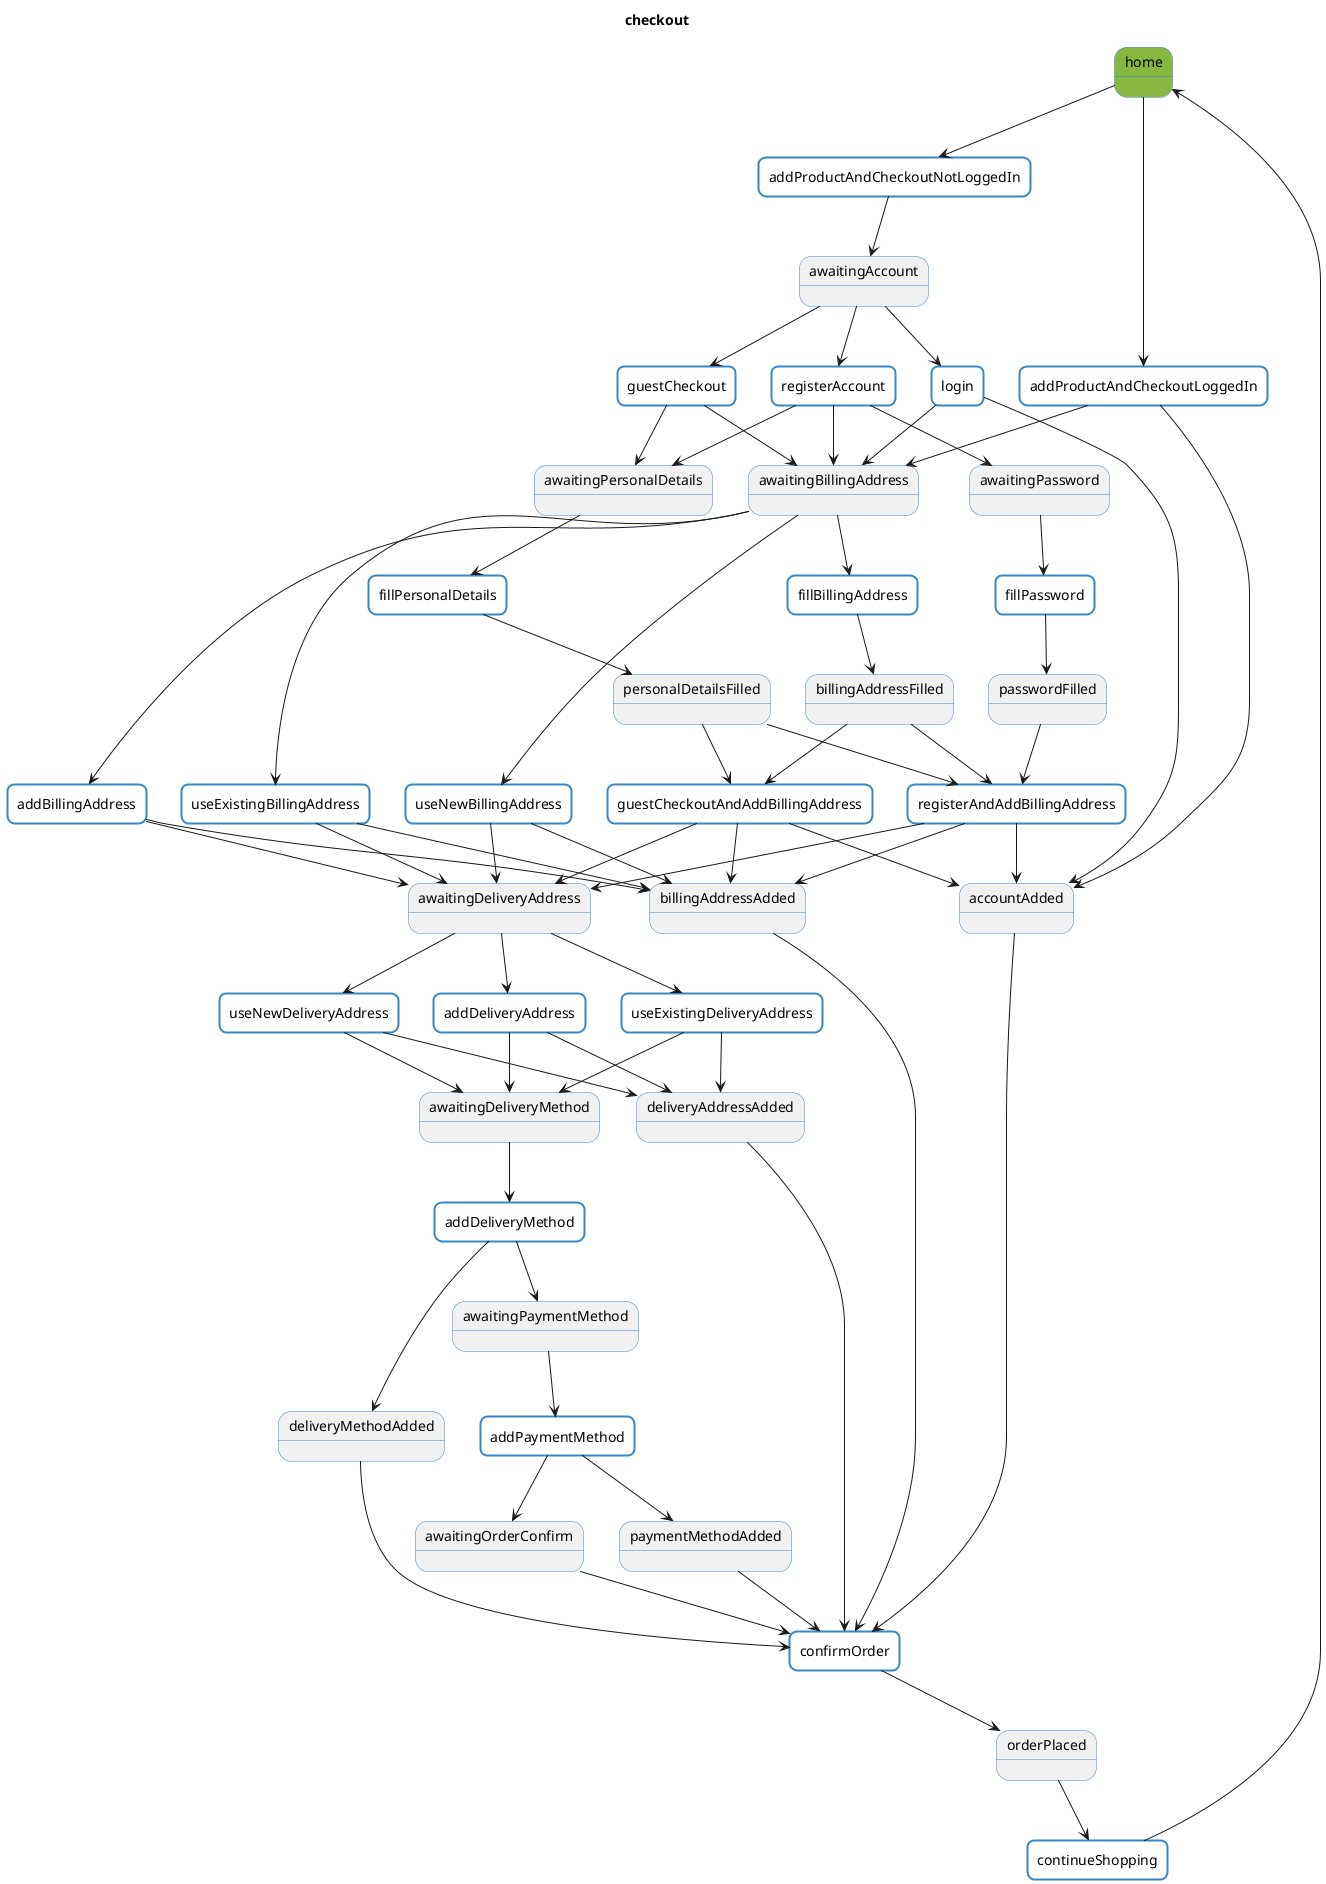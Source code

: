 @startuml
allow_mixing
title checkout
skinparam titleBorderRoundCorner 15
skinparam titleBorderThickness 2
skinparam state {
    BackgroundColor<<initial>> #87b741
    BackgroundColor<<marked>> #3887C6
    BorderColor #3887C6
    BorderColor<<marked>> Black
    FontColor<<marked>> White
}
skinparam agent {
    BackgroundColor #ffffff
    BorderColor #3887C6
}
state "home" <<initial>>
state "awaitingPersonalDetails"
state "awaitingPassword"
state "personalDetailsFilled"
state "passwordFilled"
state "billingAddressFilled"
state "awaitingAccount"
state "awaitingBillingAddress"
state "awaitingDeliveryAddress"
state "awaitingDeliveryMethod"
state "awaitingPaymentMethod"
state "awaitingOrderConfirm"
state "accountAdded"
state "billingAddressAdded"
state "deliveryAddressAdded"
state "deliveryMethodAdded"
state "paymentMethodAdded"
state "orderPlaced"
agent "addProductAndCheckoutNotLoggedIn"
agent "addProductAndCheckoutLoggedIn"
agent "login"
agent "guestCheckout"
agent "registerAccount"
agent "useExistingBillingAddress"
agent "useNewBillingAddress"
agent "fillPersonalDetails"
agent "fillPassword"
agent "fillBillingAddress"
agent "addBillingAddress"
agent "registerAndAddBillingAddress"
agent "guestCheckoutAndAddBillingAddress"
agent "useExistingDeliveryAddress"
agent "useNewDeliveryAddress"
agent "addDeliveryAddress"
agent "addDeliveryMethod"
agent "addPaymentMethod"
agent "confirmOrder"
agent "continueShopping"
"home" --> "addProductAndCheckoutNotLoggedIn"
"addProductAndCheckoutNotLoggedIn" --> "awaitingAccount"
"home" --> "addProductAndCheckoutLoggedIn"
"addProductAndCheckoutLoggedIn" --> "accountAdded"
"addProductAndCheckoutLoggedIn" --> "awaitingBillingAddress"
"awaitingAccount" --> "login"
"login" --> "accountAdded"
"login" --> "awaitingBillingAddress"
"awaitingAccount" --> "guestCheckout"
"guestCheckout" --> "awaitingPersonalDetails"
"guestCheckout" --> "awaitingBillingAddress"
"awaitingAccount" --> "registerAccount"
"registerAccount" --> "awaitingPersonalDetails"
"registerAccount" --> "awaitingPassword"
"registerAccount" --> "awaitingBillingAddress"
"awaitingBillingAddress" --> "useExistingBillingAddress"
"useExistingBillingAddress" --> "billingAddressAdded"
"useExistingBillingAddress" --> "awaitingDeliveryAddress"
"awaitingBillingAddress" --> "useNewBillingAddress"
"useNewBillingAddress" --> "billingAddressAdded"
"useNewBillingAddress" --> "awaitingDeliveryAddress"
"awaitingPersonalDetails" --> "fillPersonalDetails"
"fillPersonalDetails" --> "personalDetailsFilled"
"awaitingPassword" --> "fillPassword"
"fillPassword" --> "passwordFilled"
"awaitingBillingAddress" --> "fillBillingAddress"
"fillBillingAddress" --> "billingAddressFilled"
"awaitingBillingAddress" --> "addBillingAddress"
"addBillingAddress" --> "billingAddressAdded"
"addBillingAddress" --> "awaitingDeliveryAddress"
"personalDetailsFilled" --> "registerAndAddBillingAddress"
"registerAndAddBillingAddress" --> "accountAdded"
"registerAndAddBillingAddress" --> "billingAddressAdded"
"registerAndAddBillingAddress" --> "awaitingDeliveryAddress"
"passwordFilled" --> "registerAndAddBillingAddress"
"billingAddressFilled" --> "registerAndAddBillingAddress"
"personalDetailsFilled" --> "guestCheckoutAndAddBillingAddress"
"guestCheckoutAndAddBillingAddress" --> "accountAdded"
"guestCheckoutAndAddBillingAddress" --> "billingAddressAdded"
"guestCheckoutAndAddBillingAddress" --> "awaitingDeliveryAddress"
"billingAddressFilled" --> "guestCheckoutAndAddBillingAddress"
"awaitingDeliveryAddress" --> "useExistingDeliveryAddress"
"useExistingDeliveryAddress" --> "deliveryAddressAdded"
"useExistingDeliveryAddress" --> "awaitingDeliveryMethod"
"awaitingDeliveryAddress" --> "useNewDeliveryAddress"
"useNewDeliveryAddress" --> "deliveryAddressAdded"
"useNewDeliveryAddress" --> "awaitingDeliveryMethod"
"awaitingDeliveryAddress" --> "addDeliveryAddress"
"addDeliveryAddress" --> "deliveryAddressAdded"
"addDeliveryAddress" --> "awaitingDeliveryMethod"
"awaitingDeliveryMethod" --> "addDeliveryMethod"
"addDeliveryMethod" --> "deliveryMethodAdded"
"addDeliveryMethod" --> "awaitingPaymentMethod"
"awaitingPaymentMethod" --> "addPaymentMethod"
"addPaymentMethod" --> "paymentMethodAdded"
"addPaymentMethod" --> "awaitingOrderConfirm"
"accountAdded" --> "confirmOrder"
"confirmOrder" --> "orderPlaced"
"billingAddressAdded" --> "confirmOrder"
"deliveryAddressAdded" --> "confirmOrder"
"deliveryMethodAdded" --> "confirmOrder"
"paymentMethodAdded" --> "confirmOrder"
"awaitingOrderConfirm" --> "confirmOrder"
"orderPlaced" --> "continueShopping"
"continueShopping" --> "home"
@enduml
